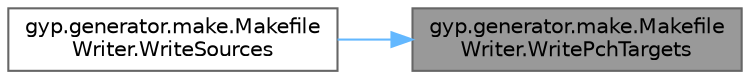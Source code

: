 digraph "gyp.generator.make.MakefileWriter.WritePchTargets"
{
 // LATEX_PDF_SIZE
  bgcolor="transparent";
  edge [fontname=Helvetica,fontsize=10,labelfontname=Helvetica,labelfontsize=10];
  node [fontname=Helvetica,fontsize=10,shape=box,height=0.2,width=0.4];
  rankdir="RL";
  Node1 [id="Node000001",label="gyp.generator.make.Makefile\lWriter.WritePchTargets",height=0.2,width=0.4,color="gray40", fillcolor="grey60", style="filled", fontcolor="black",tooltip=" "];
  Node1 -> Node2 [id="edge1_Node000001_Node000002",dir="back",color="steelblue1",style="solid",tooltip=" "];
  Node2 [id="Node000002",label="gyp.generator.make.Makefile\lWriter.WriteSources",height=0.2,width=0.4,color="grey40", fillcolor="white", style="filled",URL="$classgyp_1_1generator_1_1make_1_1_makefile_writer.html#af58e3c8cd865f4293c9468f1f2f09343",tooltip=" "];
}
